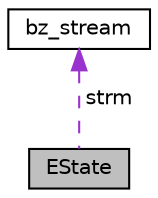 digraph "EState"
{
 // LATEX_PDF_SIZE
  edge [fontname="Helvetica",fontsize="10",labelfontname="Helvetica",labelfontsize="10"];
  node [fontname="Helvetica",fontsize="10",shape=record];
  Node1 [label="EState",height=0.2,width=0.4,color="black", fillcolor="grey75", style="filled", fontcolor="black",tooltip=" "];
  Node2 -> Node1 [dir="back",color="darkorchid3",fontsize="10",style="dashed",label=" strm" ];
  Node2 [label="bz_stream",height=0.2,width=0.4,color="black", fillcolor="white", style="filled",URL="$structbz__stream.html",tooltip=" "];
}
